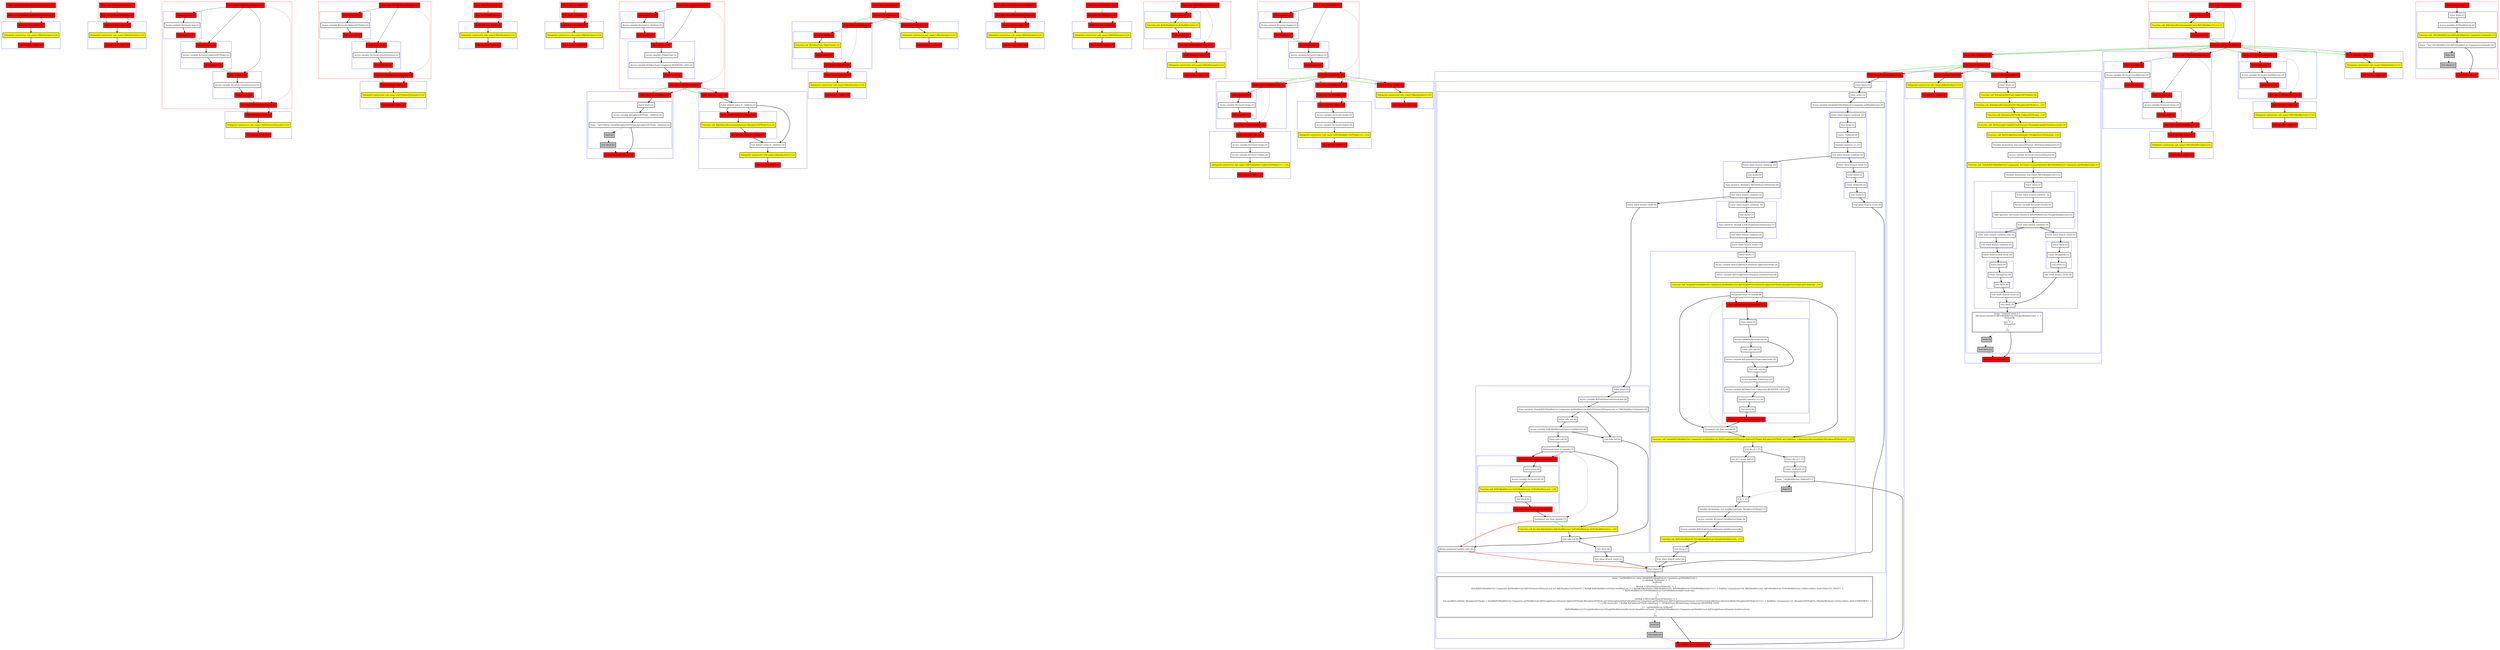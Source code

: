 digraph kt44814_kt {
    graph [nodesep=3]
    node [shape=box penwidth=2]
    edge [penwidth=2]

    subgraph cluster_0 {
        color=red
        0 [label="Enter class FlyweightCapableTreeStructure [1]" style="filled" fillcolor=red];
        1 [label="Exit class FlyweightCapableTreeStructure [1]" style="filled" fillcolor=red];
    }
    subgraph cluster_1 {
        color=blue
        2 [label="Enter function <init> [2]" style="filled" fillcolor=red];
        3 [label="Delegated constructor call: super<R|kotlin/Any|>() [2]" style="filled" fillcolor=yellow];
        4 [label="Exit function <init> [2]" style="filled" fillcolor=red];
    }
    0 -> {1} [color=green];
    1 -> {2} [color=green];
    1 -> {2} [style=dashed];
    2 -> {3};
    3 -> {4};

    subgraph cluster_2 {
        color=red
        5 [label="Enter class FirSourceElement [1]" style="filled" fillcolor=red];
        6 [label="Exit class FirSourceElement [1]" style="filled" fillcolor=red];
    }
    subgraph cluster_3 {
        color=blue
        7 [label="Enter function <init> [2]" style="filled" fillcolor=red];
        8 [label="Delegated constructor call: super<R|kotlin/Any|>() [2]" style="filled" fillcolor=yellow];
        9 [label="Exit function <init> [2]" style="filled" fillcolor=red];
    }
    5 -> {6} [color=green];
    6 -> {7} [color=green];
    6 -> {7} [style=dashed];
    7 -> {8};
    8 -> {9};

    subgraph cluster_4 {
        color=red
        10 [label="Enter class FirPsiSourceElement [1]" style="filled" fillcolor=red];
        subgraph cluster_5 {
            color=blue
            11 [label="Enter property [2]" style="filled" fillcolor=red];
            12 [label="Access variable R|<local>/psi| [2]"];
            13 [label="Exit property [2]" style="filled" fillcolor=red];
        }
        subgraph cluster_6 {
            color=blue
            14 [label="Enter property [2]" style="filled" fillcolor=red];
            15 [label="Access variable R|<local>/lighterASTNode| [2]"];
            16 [label="Exit property [2]" style="filled" fillcolor=red];
        }
        subgraph cluster_7 {
            color=blue
            17 [label="Enter property [2]" style="filled" fillcolor=red];
            18 [label="Access variable R|<local>/treeStructure| [2]"];
            19 [label="Exit property [2]" style="filled" fillcolor=red];
        }
        20 [label="Exit class FirPsiSourceElement [1]" style="filled" fillcolor=red];
    }
    subgraph cluster_8 {
        color=blue
        21 [label="Enter function <init> [2]" style="filled" fillcolor=red];
        22 [label="Delegated constructor call: super<R|FirSourceElement|>() [2]" style="filled" fillcolor=yellow];
        23 [label="Exit function <init> [2]" style="filled" fillcolor=red];
    }
    10 -> {20} [style=dotted];
    10 -> {11 14 17} [style=dashed];
    11 -> {12};
    12 -> {13};
    13 -> {14} [color=green];
    14 -> {15};
    15 -> {16};
    16 -> {17} [color=green];
    17 -> {18};
    18 -> {19};
    19 -> {20} [color=green];
    20 -> {21} [color=green];
    20 -> {21} [style=dashed];
    21 -> {22};
    22 -> {23};

    subgraph cluster_9 {
        color=red
        24 [label="Enter class FirLightSourceElement [1]" style="filled" fillcolor=red];
        subgraph cluster_10 {
            color=blue
            25 [label="Enter property [2]" style="filled" fillcolor=red];
            26 [label="Access variable R|<local>/lighterASTNode| [2]"];
            27 [label="Exit property [2]" style="filled" fillcolor=red];
        }
        subgraph cluster_11 {
            color=blue
            28 [label="Enter property [2]" style="filled" fillcolor=red];
            29 [label="Access variable R|<local>/treeStructure| [2]"];
            30 [label="Exit property [2]" style="filled" fillcolor=red];
        }
        31 [label="Exit class FirLightSourceElement [1]" style="filled" fillcolor=red];
    }
    subgraph cluster_12 {
        color=blue
        32 [label="Enter function <init> [2]" style="filled" fillcolor=red];
        33 [label="Delegated constructor call: super<R|FirSourceElement|>() [2]" style="filled" fillcolor=yellow];
        34 [label="Exit function <init> [2]" style="filled" fillcolor=red];
    }
    24 -> {31} [style=dotted];
    24 -> {25 28} [style=dashed];
    25 -> {26};
    26 -> {27};
    27 -> {28} [color=green];
    28 -> {29};
    29 -> {30};
    30 -> {31} [color=green];
    31 -> {32} [color=green];
    31 -> {32} [style=dashed];
    32 -> {33};
    33 -> {34};

    subgraph cluster_13 {
        color=red
        35 [label="Enter class PsiElement [1]" style="filled" fillcolor=red];
        36 [label="Exit class PsiElement [1]" style="filled" fillcolor=red];
    }
    subgraph cluster_14 {
        color=blue
        37 [label="Enter function <init> [2]" style="filled" fillcolor=red];
        38 [label="Delegated constructor call: super<R|kotlin/Any|>() [2]" style="filled" fillcolor=yellow];
        39 [label="Exit function <init> [2]" style="filled" fillcolor=red];
    }
    35 -> {36} [color=green];
    36 -> {37} [color=green];
    36 -> {37} [style=dashed];
    37 -> {38};
    38 -> {39};

    subgraph cluster_15 {
        color=red
        40 [label="Enter class ASTNode [1]" style="filled" fillcolor=red];
        41 [label="Exit class ASTNode [1]" style="filled" fillcolor=red];
    }
    subgraph cluster_16 {
        color=blue
        42 [label="Enter function <init> [2]" style="filled" fillcolor=red];
        43 [label="Delegated constructor call: super<R|kotlin/Any|>() [2]" style="filled" fillcolor=yellow];
        44 [label="Exit function <init> [2]" style="filled" fillcolor=red];
    }
    40 -> {41} [color=green];
    41 -> {42} [color=green];
    41 -> {42} [style=dashed];
    42 -> {43};
    43 -> {44};

    subgraph cluster_17 {
        color=red
        45 [label="Enter class LighterASTNode [1]" style="filled" fillcolor=red];
        subgraph cluster_18 {
            color=blue
            46 [label="Enter property [2]" style="filled" fillcolor=red];
            47 [label="Access variable R|<local>/_children| [2]"];
            48 [label="Exit property [2]" style="filled" fillcolor=red];
        }
        subgraph cluster_19 {
            color=blue
            49 [label="Enter property [2]" style="filled" fillcolor=red];
            50 [label="Access qualifier /TokenType [2]"];
            51 [label="Access variable R|/TokenType.Companion.MODIFIER_LIST| [2]"];
            52 [label="Exit property [2]" style="filled" fillcolor=red];
        }
        53 [label="Exit class LighterASTNode [1]" style="filled" fillcolor=red];
    }
    subgraph cluster_20 {
        color=blue
        54 [label="Enter function getChildren [2]" style="filled" fillcolor=red];
        subgraph cluster_21 {
            color=blue
            55 [label="Enter block [2]"];
            56 [label="Access variable R|/LighterASTNode._children| [2]"];
            57 [label="Jump: ^getChildren this@R|/LighterASTNode|.R|/LighterASTNode._children| [2]"];
            58 [label="Stub [2]" style="filled" fillcolor=gray];
            59 [label="Exit block [2]" style="filled" fillcolor=gray];
        }
        60 [label="Exit function getChildren [2]" style="filled" fillcolor=red];
    }
    subgraph cluster_22 {
        color=blue
        61 [label="Enter function <init> [2]" style="filled" fillcolor=red];
        62 [label="Enter default value of _children [2]"];
        subgraph cluster_23 {
            color=blue
            63 [label="Enter default value of _children [3]" style="filled" fillcolor=red];
            64 [label="Function call: R|kotlin/collections/emptyList|<R|LighterASTNode?|>() [3]" style="filled" fillcolor=yellow];
            65 [label="Exit default value of _children [3]" style="filled" fillcolor=red];
        }
        66 [label="Exit default value of _children [2]"];
        67 [label="Delegated constructor call: super<R|kotlin/Any|>() [2]" style="filled" fillcolor=yellow];
        68 [label="Exit function <init> [2]" style="filled" fillcolor=red];
    }
    45 -> {53} [style=dotted];
    45 -> {46 49} [style=dashed];
    46 -> {47};
    47 -> {48};
    48 -> {49} [color=green];
    49 -> {50};
    50 -> {51};
    51 -> {52};
    52 -> {53} [color=green];
    53 -> {54 61} [color=green];
    53 -> {54 61} [style=dashed];
    54 -> {55};
    55 -> {56};
    56 -> {57};
    57 -> {60};
    57 -> {58} [style=dotted];
    58 -> {59} [style=dotted];
    59 -> {60} [style=dotted];
    61 -> {62};
    62 -> {63 66};
    62 -> {63} [style=dashed];
    63 -> {64};
    64 -> {65};
    65 -> {66};
    66 -> {67};
    67 -> {68};

    subgraph cluster_24 {
        color=red
        69 [label="Enter class TokenType [1]" style="filled" fillcolor=red];
        70 [label="Exit class TokenType [1]" style="filled" fillcolor=red];
    }
    subgraph cluster_25 {
        color=blue
        71 [label="Enter class Companion [2]" style="filled" fillcolor=red];
        subgraph cluster_26 {
            color=blue
            72 [label="Enter property [3]" style="filled" fillcolor=red];
            73 [label="Function call: R|/TokenType.TokenType|() [3]" style="filled" fillcolor=yellow];
            74 [label="Exit property [3]" style="filled" fillcolor=red];
        }
        75 [label="Exit class Companion [2]" style="filled" fillcolor=red];
    }
    subgraph cluster_27 {
        color=blue
        76 [label="Enter function <init> [3]" style="filled" fillcolor=red];
        77 [label="Delegated constructor call: super<R|kotlin/Any|>() [3]" style="filled" fillcolor=yellow];
        78 [label="Exit function <init> [3]" style="filled" fillcolor=red];
    }
    subgraph cluster_28 {
        color=blue
        79 [label="Enter function <init> [2]" style="filled" fillcolor=red];
        80 [label="Delegated constructor call: super<R|kotlin/Any|>() [2]" style="filled" fillcolor=yellow];
        81 [label="Exit function <init> [2]" style="filled" fillcolor=red];
    }
    69 -> {70} [color=green];
    70 -> {71 79} [color=green];
    70 -> {71 79} [style=dashed];
    71 -> {75} [style=dotted];
    71 -> {72} [style=dashed];
    72 -> {73};
    73 -> {74};
    74 -> {75} [color=green];
    75 -> {76} [color=green];
    75 -> {76} [style=dashed];
    76 -> {77};
    77 -> {78};
    79 -> {80};
    80 -> {81};

    subgraph cluster_29 {
        color=red
        82 [label="Enter class KtModifierKeywordToken [1]" style="filled" fillcolor=red];
        83 [label="Exit class KtModifierKeywordToken [1]" style="filled" fillcolor=red];
    }
    subgraph cluster_30 {
        color=blue
        84 [label="Enter function <init> [2]" style="filled" fillcolor=red];
        85 [label="Delegated constructor call: super<R|kotlin/Any|>() [2]" style="filled" fillcolor=yellow];
        86 [label="Exit function <init> [2]" style="filled" fillcolor=red];
    }
    82 -> {83} [color=green];
    83 -> {84} [color=green];
    83 -> {84} [style=dashed];
    84 -> {85};
    85 -> {86};

    subgraph cluster_31 {
        color=red
        87 [label="Enter class KtModifierList [1]" style="filled" fillcolor=red];
        88 [label="Exit class KtModifierList [1]" style="filled" fillcolor=red];
    }
    subgraph cluster_32 {
        color=blue
        89 [label="Enter function <init> [2]" style="filled" fillcolor=red];
        90 [label="Delegated constructor call: super<R|PsiElement|>() [2]" style="filled" fillcolor=yellow];
        91 [label="Exit function <init> [2]" style="filled" fillcolor=red];
    }
    87 -> {88} [color=green];
    88 -> {89} [color=green];
    88 -> {89} [style=dashed];
    89 -> {90};
    90 -> {91};

    subgraph cluster_33 {
        color=red
        92 [label="Enter class KtModifierListOwner [1]" style="filled" fillcolor=red];
        subgraph cluster_34 {
            color=blue
            93 [label="Enter property [2]" style="filled" fillcolor=red];
            94 [label="Function call: R|/KtModifierList.KtModifierList|() [2]" style="filled" fillcolor=yellow];
            95 [label="Exit property [2]" style="filled" fillcolor=red];
        }
        96 [label="Exit class KtModifierListOwner [1]" style="filled" fillcolor=red];
    }
    subgraph cluster_35 {
        color=blue
        97 [label="Enter function <init> [2]" style="filled" fillcolor=red];
        98 [label="Delegated constructor call: super<R|PsiElement|>() [2]" style="filled" fillcolor=yellow];
        99 [label="Exit function <init> [2]" style="filled" fillcolor=red];
    }
    92 -> {96} [style=dotted];
    92 -> {93} [style=dashed];
    93 -> {94};
    94 -> {95};
    95 -> {96} [color=green];
    96 -> {97} [color=green];
    96 -> {97} [style=dashed];
    97 -> {98};
    98 -> {99};

    subgraph cluster_36 {
        color=red
        100 [label="Enter class FirModifier [1]" style="filled" fillcolor=red];
        subgraph cluster_37 {
            color=blue
            101 [label="Enter property [2]" style="filled" fillcolor=red];
            102 [label="Access variable R|<local>/node| [2]"];
            103 [label="Exit property [2]" style="filled" fillcolor=red];
        }
        subgraph cluster_38 {
            color=blue
            104 [label="Enter property [2]" style="filled" fillcolor=red];
            105 [label="Access variable R|<local>/token| [2]"];
            106 [label="Exit property [2]" style="filled" fillcolor=red];
        }
        107 [label="Exit class FirModifier [1]" style="filled" fillcolor=red];
    }
    subgraph cluster_39 {
        color=blue
        108 [label="Enter class FirLightModifier [2]" style="filled" fillcolor=red];
        subgraph cluster_40 {
            color=blue
            109 [label="Enter property [3]" style="filled" fillcolor=red];
            110 [label="Access variable R|<local>/tree| [3]"];
            111 [label="Exit property [3]" style="filled" fillcolor=red];
        }
        112 [label="Exit class FirLightModifier [2]" style="filled" fillcolor=red];
    }
    subgraph cluster_41 {
        color=blue
        113 [label="Enter function <init> [3]" style="filled" fillcolor=red];
        114 [label="Access variable R|<local>/node| [4]"];
        115 [label="Access variable R|<local>/token| [4]"];
        116 [label="Delegated constructor call: super<R|FirModifier<LighterASTNode>|>(...) [3]" style="filled" fillcolor=yellow];
        117 [label="Exit function <init> [3]" style="filled" fillcolor=red];
    }
    subgraph cluster_42 {
        color=blue
        118 [label="Enter class FirPsiModifier [2]" style="filled" fillcolor=red];
        119 [label="Exit class FirPsiModifier [2]" style="filled" fillcolor=red];
    }
    subgraph cluster_43 {
        color=blue
        120 [label="Enter function <init> [3]" style="filled" fillcolor=red];
        121 [label="Access variable R|<local>/node| [4]"];
        122 [label="Access variable R|<local>/token| [4]"];
        123 [label="Delegated constructor call: super<R|FirModifier<ASTNode>|>(...) [3]" style="filled" fillcolor=yellow];
        124 [label="Exit function <init> [3]" style="filled" fillcolor=red];
    }
    subgraph cluster_44 {
        color=blue
        125 [label="Enter function <init> [2]" style="filled" fillcolor=red];
        126 [label="Delegated constructor call: super<R|kotlin/Any|>() [2]" style="filled" fillcolor=yellow];
        127 [label="Exit function <init> [2]" style="filled" fillcolor=red];
    }
    100 -> {107} [style=dotted];
    100 -> {101 104} [style=dashed];
    101 -> {102};
    102 -> {103};
    103 -> {104} [color=green];
    104 -> {105};
    105 -> {106};
    106 -> {107} [color=green];
    107 -> {108 118 125} [color=green];
    107 -> {108 118 125} [style=dashed];
    108 -> {112} [style=dotted];
    108 -> {109} [style=dashed];
    109 -> {110};
    110 -> {111};
    111 -> {112} [color=green];
    112 -> {113} [color=green];
    112 -> {113} [style=dashed];
    113 -> {114};
    114 -> {115};
    115 -> {116};
    116 -> {117};
    118 -> {119} [color=green];
    119 -> {120} [color=green];
    119 -> {120} [style=dashed];
    120 -> {121};
    121 -> {122};
    122 -> {123};
    123 -> {124};
    125 -> {126};
    126 -> {127};

    subgraph cluster_45 {
        color=red
        128 [label="Enter class FirModifierList [1]" style="filled" fillcolor=red];
        subgraph cluster_46 {
            color=blue
            129 [label="Enter property [2]" style="filled" fillcolor=red];
            130 [label="Function call: R|kotlin/collections/emptyList|<R|FirModifier<*>|>() [2]" style="filled" fillcolor=yellow];
            131 [label="Exit property [2]" style="filled" fillcolor=red];
        }
        132 [label="Exit class FirModifierList [1]" style="filled" fillcolor=red];
    }
    subgraph cluster_47 {
        color=blue
        133 [label="Enter class Companion [2]" style="filled" fillcolor=red];
        134 [label="Exit class Companion [2]" style="filled" fillcolor=red];
    }
    subgraph cluster_48 {
        color=blue
        135 [label="Enter function boxImpl [3]" style="filled" fillcolor=red];
        subgraph cluster_49 {
            color=blue
            136 [label="Enter block [3]"];
            137 [label="Function call: R|/LighterASTNode.LighterASTNode|() [6]" style="filled" fillcolor=yellow];
            138 [label="Function call: R|kotlin/collections/listOf|<R|LighterASTNode|>(...) [5]" style="filled" fillcolor=yellow];
            139 [label="Function call: R|/LighterASTNode.LighterASTNode|(...) [4]" style="filled" fillcolor=yellow];
            140 [label="Function call: R|/FlyweightCapableTreeStructure.FlyweightCapableTreeStructure|() [4]" style="filled" fillcolor=yellow];
            141 [label="Function call: R|/FirLightSourceElement.FirLightSourceElement|(...) [3]" style="filled" fillcolor=yellow];
            142 [label="Variable declaration: lval sourceElement: R|FirSourceElement?| [3]"];
            143 [label="Access variable R|<local>/sourceElement| [4]"];
            144 [label="Function call: (this@R|/FirModifierList.Companion|, R|<local>/sourceElement|).R|/FirModifierList.Companion.getModifierList|() [3]" style="filled" fillcolor=yellow];
            145 [label="Variable declaration: lval result: R|FirModifierList?| [3]"];
            subgraph cluster_50 {
                color=blue
                146 [label="Enter when [3]"];
                subgraph cluster_51 {
                    color=blue
                    147 [label="Enter when branch condition  [4]"];
                    148 [label="Access variable R|<local>/result| [5]"];
                    149 [label="Type operator: (R|<local>/result| is R|FirModifierList.FirLightModifierList|) [5]"];
                    150 [label="Exit when branch condition [4]"];
                }
                subgraph cluster_52 {
                    color=blue
                    151 [label="Enter when branch condition else [5]"];
                    152 [label="Exit when branch condition [5]"];
                }
                153 [label="Enter when branch result [6]"];
                subgraph cluster_53 {
                    color=blue
                    154 [label="Enter block [6]"];
                    155 [label="Const: String(Fail) [6]"];
                    156 [label="Exit block [6]"];
                }
                157 [label="Exit when branch result [5]"];
                158 [label="Enter when branch result [5]"];
                subgraph cluster_54 {
                    color=blue
                    159 [label="Enter block [5]"];
                    160 [label="Const: String(OK) [5]"];
                    161 [label="Exit block [5]"];
                }
                162 [label="Exit when branch result [4]"];
                163 [label="Exit when [3]"];
            }
            164 [label="Jump: ^boxImpl when () {
    (R|<local>/result| is R|FirModifierList.FirLightModifierList|) ->  {
        String(OK)
    }
    else ->  {
        String(Fail)
    }
}
 [3]"];
            165 [label="Stub [3]" style="filled" fillcolor=gray];
            166 [label="Exit block [3]" style="filled" fillcolor=gray];
        }
        167 [label="Exit function boxImpl [3]" style="filled" fillcolor=red];
    }
    subgraph cluster_55 {
        color=blue
        168 [label="Enter function getModifierList [3]" style="filled" fillcolor=red];
        subgraph cluster_56 {
            color=blue
            169 [label="Enter block [3]"];
            subgraph cluster_57 {
                color=blue
                170 [label="Enter when [3]"];
                171 [label="Access variable this@R|/FirModifierList.Companion.getModifierList| [4]"];
                subgraph cluster_58 {
                    color=blue
                    172 [label="Enter when branch condition  [4]"];
                    173 [label="Exit $subj [5]"];
                    174 [label="Const: Null(null) [5]"];
                    175 [label="Equality operator == [5]"];
                    176 [label="Exit when branch condition [4]"];
                }
                subgraph cluster_59 {
                    color=blue
                    177 [label="Enter when branch condition  [5]"];
                    178 [label="Exit $subj [6]"];
                    179 [label="Type operator: ($subj$ is R|FirPsiSourceElement|) [6]"];
                    180 [label="Exit when branch condition [5]"];
                }
                subgraph cluster_60 {
                    color=blue
                    181 [label="Enter when branch condition  [6]"];
                    182 [label="Exit $subj [7]"];
                    183 [label="Type operator: ($subj$ is R|FirLightSourceElement|) [7]"];
                    184 [label="Exit when branch condition [6]"];
                }
                185 [label="Enter when branch result [7]"];
                subgraph cluster_61 {
                    color=blue
                    186 [label="Enter block [7]"];
                    187 [label="Access variable R|/FirLightSourceElement.lighterASTNode| [9]"];
                    188 [label="Access variable R|/FirLightSourceElement.treeStructure| [9]"];
                    189 [label="Function call: this@R|/FirModifierList.Companion.getModifierList|.R|/FirLightSourceElement.lighterASTNode|.R|/LighterASTNode.getChildren|(...) [8]" style="filled" fillcolor=yellow];
                    190 [label="Postponed enter to lambda [8]"];
                    subgraph cluster_62 {
                        color=blue
                        191 [label="Enter function anonymousFunction [9]" style="filled" fillcolor=red];
                        subgraph cluster_63 {
                            color=blue
                            192 [label="Enter block [9]"];
                            193 [label="Access variable R|<local>/it| [9]"];
                            194 [label="Enter safe call [9]"];
                            195 [label="Access variable R|/LighterASTNode.tokenType| [9]"];
                            196 [label="Exit safe call [9]"];
                            197 [label="Access qualifier /TokenType [9]"];
                            198 [label="Access variable R|/TokenType.Companion.MODIFIER_LIST| [9]"];
                            199 [label="Equality operator == [9]"];
                            200 [label="Exit block [9]"];
                        }
                        201 [label="Exit function anonymousFunction [9]" style="filled" fillcolor=red];
                    }
                    202 [label="Postponed exit from lambda [8]"];
                    203 [label="Function call: this@R|/FirModifierList.Companion.getModifierList|.R|/FirLightSourceElement.lighterASTNode|.R|/LighterASTNode.getChildren|(...).R|kotlin/collections/find|<R|LighterASTNode?|>(...) [7]" style="filled" fillcolor=yellow];
                    204 [label="Exit lhs of ?: [7]"];
                    205 [label="Enter rhs of ?: [7]"];
                    206 [label="Const: Null(null) [7]"];
                    207 [label="Jump: ^getModifierList Null(null) [7]"];
                    208 [label="Stub [7]" style="filled" fillcolor=gray];
                    209 [label="Lhs of ?: is not null [7]"];
                    210 [label="Exit ?: [7]"];
                    211 [label="Variable declaration: lval modifierListNode: R|LighterASTNode| [7]"];
                    212 [label="Access variable R|<local>/modifierListNode| [8]"];
                    213 [label="Access variable R|/FirLightSourceElement.treeStructure| [8]"];
                    214 [label="Function call: R|/FirModifierList.FirLightModifierList.FirLightModifierList|(...) [7]" style="filled" fillcolor=yellow];
                    215 [label="Exit block [7]"];
                }
                216 [label="Exit when branch result [6]"];
                217 [label="Enter when branch result [6]"];
                subgraph cluster_64 {
                    color=blue
                    218 [label="Enter block [6]"];
                    219 [label="Access variable R|/FirPsiSourceElement.psi| [6]"];
                    220 [label="Type operator: (this@R|/FirModifierList.Companion.getModifierList|.R|/FirPsiSourceElement.psi| as? R|KtModifierListOwner|) [6]"];
                    221 [label="Enter safe call [6]"];
                    222 [label="Access variable R|/KtModifierListOwner.modifierList| [6]"];
                    223 [label="Enter safe call [6]"];
                    224 [label="Postponed enter to lambda [7]"];
                    subgraph cluster_65 {
                        color=blue
                        225 [label="Enter function anonymousFunction [8]" style="filled" fillcolor=red];
                        subgraph cluster_66 {
                            color=blue
                            226 [label="Enter block [8]"];
                            227 [label="Access variable R|<local>/it| [9]"];
                            228 [label="Function call: R|/FirModifierList.FirPsiModifierList.FirPsiModifierList|(...) [8]" style="filled" fillcolor=yellow];
                            229 [label="Exit block [8]"];
                        }
                        230 [label="Exit function anonymousFunction [8]" style="filled" fillcolor=red];
                    }
                    231 [label="Postponed exit from lambda [7]"];
                    232 [label="Function call: $subj$.R|kotlin/let|<R|KtModifierList|, R|FirModifierList.FirPsiModifierList|>(...) [6]" style="filled" fillcolor=yellow];
                    233 [label="Exit safe call [6]"];
                    234 [label="Exit safe call [6]"];
                    235 [label="Exit block [6]"];
                }
                236 [label="Exit when branch result [5]"];
                237 [label="Merge postponed lambda exits [6]"];
                238 [label="Enter when branch result [5]"];
                subgraph cluster_67 {
                    color=blue
                    239 [label="Enter block [5]"];
                    240 [label="Const: Null(null) [5]"];
                    241 [label="Exit block [5]"];
                }
                242 [label="Exit when branch result [4]"];
                243 [label="Exit when [3]"];
            }
            244 [label="Jump: ^getModifierList when (this@R|/FirModifierList.Companion.getModifierList|) {
    ==($subj$, Null(null)) ->  {
        Null(null)
    }
    ($subj$ is R|FirPsiSourceElement|) ->  {
        (this@R|/FirModifierList.Companion.getModifierList|.R|/FirPsiSourceElement.psi| as? R|KtModifierListOwner|)?.{ $subj$.R|/KtModifierListOwner.modifierList| }?.{ $subj$.R|kotlin/let|<R|KtModifierList|, R|FirModifierList.FirPsiModifierList|>(<L> = let@fun <anonymous>(it: R|KtModifierList|): R|FirModifierList.FirPsiModifierList| <inline=Inline, kind=EXACTLY_ONCE>  {
            ^ R|/FirModifierList.FirPsiModifierList.FirPsiModifierList|(R|<local>/it|)
        }
        ) }
    }
    ($subj$ is R|FirLightSourceElement|) ->  {
        lval modifierListNode: R|LighterASTNode| = this@R|/FirModifierList.Companion.getModifierList|.R|/FirLightSourceElement.lighterASTNode|.R|/LighterASTNode.getChildren|(this@R|/FirModifierList.Companion.getModifierList|.R|/FirLightSourceElement.treeStructure|).R|kotlin/collections/find|<R|LighterASTNode?|>(<L> = find@fun <anonymous>(it: R|LighterASTNode?|): R|kotlin/Boolean| <inline=Inline, kind=UNKNOWN>  {
            ^ ==(R|<local>/it|?.{ $subj$.R|/LighterASTNode.tokenType| }, Q|TokenType|.R|/TokenType.Companion.MODIFIER_LIST|)
        }
        ) ?: ^getModifierList Null(null)
        R|/FirModifierList.FirLightModifierList.FirLightModifierList|(R|<local>/modifierListNode|, this@R|/FirModifierList.Companion.getModifierList|.R|/FirLightSourceElement.treeStructure|)
    }
}
 [3]"];
            245 [label="Stub [3]" style="filled" fillcolor=gray];
            246 [label="Exit block [3]" style="filled" fillcolor=gray];
        }
        247 [label="Exit function getModifierList [3]" style="filled" fillcolor=red];
    }
    subgraph cluster_68 {
        color=blue
        248 [label="Enter function <init> [3]" style="filled" fillcolor=red];
        249 [label="Delegated constructor call: super<R|kotlin/Any|>() [3]" style="filled" fillcolor=yellow];
        250 [label="Exit function <init> [3]" style="filled" fillcolor=red];
    }
    subgraph cluster_69 {
        color=blue
        251 [label="Enter class FirLightModifierList [2]" style="filled" fillcolor=red];
        subgraph cluster_70 {
            color=blue
            252 [label="Enter property [3]" style="filled" fillcolor=red];
            253 [label="Access variable R|<local>/modifierList| [3]"];
            254 [label="Exit property [3]" style="filled" fillcolor=red];
        }
        subgraph cluster_71 {
            color=blue
            255 [label="Enter property [3]" style="filled" fillcolor=red];
            256 [label="Access variable R|<local>/tree| [3]"];
            257 [label="Exit property [3]" style="filled" fillcolor=red];
        }
        258 [label="Exit class FirLightModifierList [2]" style="filled" fillcolor=red];
    }
    subgraph cluster_72 {
        color=blue
        259 [label="Enter function <init> [3]" style="filled" fillcolor=red];
        260 [label="Delegated constructor call: super<R|FirModifierList|>() [3]" style="filled" fillcolor=yellow];
        261 [label="Exit function <init> [3]" style="filled" fillcolor=red];
    }
    subgraph cluster_73 {
        color=blue
        262 [label="Enter class FirPsiModifierList [2]" style="filled" fillcolor=red];
        subgraph cluster_74 {
            color=blue
            263 [label="Enter property [3]" style="filled" fillcolor=red];
            264 [label="Access variable R|<local>/modifierList| [3]"];
            265 [label="Exit property [3]" style="filled" fillcolor=red];
        }
        266 [label="Exit class FirPsiModifierList [2]" style="filled" fillcolor=red];
    }
    subgraph cluster_75 {
        color=blue
        267 [label="Enter function <init> [3]" style="filled" fillcolor=red];
        268 [label="Delegated constructor call: super<R|FirModifierList|>() [3]" style="filled" fillcolor=yellow];
        269 [label="Exit function <init> [3]" style="filled" fillcolor=red];
    }
    subgraph cluster_76 {
        color=blue
        270 [label="Enter function <init> [2]" style="filled" fillcolor=red];
        271 [label="Delegated constructor call: super<R|kotlin/Any|>() [2]" style="filled" fillcolor=yellow];
        272 [label="Exit function <init> [2]" style="filled" fillcolor=red];
    }
    128 -> {132} [style=dotted];
    128 -> {129} [style=dashed];
    129 -> {130};
    130 -> {131};
    131 -> {132} [color=green];
    132 -> {133 251 262 270} [color=green];
    132 -> {133 251 262 270} [style=dashed];
    133 -> {134} [color=green];
    134 -> {135 168 248} [color=green];
    134 -> {135 168 248} [style=dashed];
    135 -> {136};
    136 -> {137};
    137 -> {138};
    138 -> {139};
    139 -> {140};
    140 -> {141};
    141 -> {142};
    142 -> {143};
    143 -> {144};
    144 -> {145};
    145 -> {146};
    146 -> {147};
    147 -> {148};
    148 -> {149};
    149 -> {150};
    150 -> {151 158};
    151 -> {152};
    152 -> {153};
    153 -> {154};
    154 -> {155};
    155 -> {156};
    156 -> {157};
    157 -> {163};
    158 -> {159};
    159 -> {160};
    160 -> {161};
    161 -> {162};
    162 -> {163};
    163 -> {164};
    164 -> {167};
    164 -> {165} [style=dotted];
    165 -> {166} [style=dotted];
    166 -> {167} [style=dotted];
    168 -> {169};
    169 -> {170};
    170 -> {171};
    171 -> {172};
    172 -> {173};
    173 -> {174};
    174 -> {175};
    175 -> {176};
    176 -> {177 238};
    177 -> {178};
    178 -> {179};
    179 -> {180};
    180 -> {181 217};
    181 -> {182};
    182 -> {183};
    183 -> {184};
    184 -> {185};
    185 -> {186};
    186 -> {187};
    187 -> {188};
    188 -> {189};
    189 -> {190};
    190 -> {191 202 203};
    190 -> {191} [style=dashed];
    191 -> {192};
    192 -> {193};
    193 -> {194 196};
    194 -> {195};
    195 -> {196};
    196 -> {197};
    197 -> {198};
    198 -> {199};
    199 -> {200};
    200 -> {201};
    201 -> {202};
    202 -> {203};
    202 -> {190} [color=green style=dashed];
    203 -> {204};
    204 -> {205 209};
    205 -> {206};
    206 -> {207};
    207 -> {247};
    207 -> {208} [style=dotted];
    208 -> {210} [style=dotted];
    209 -> {210};
    210 -> {211};
    211 -> {212};
    212 -> {213};
    213 -> {214};
    214 -> {215};
    215 -> {216};
    216 -> {243};
    217 -> {218};
    218 -> {219};
    219 -> {220};
    220 -> {221 233};
    221 -> {222};
    222 -> {223 233};
    223 -> {224};
    224 -> {225 232};
    224 -> {231} [style=dotted];
    224 -> {225} [style=dashed];
    225 -> {226};
    226 -> {227};
    227 -> {228};
    228 -> {229};
    229 -> {230};
    230 -> {231};
    231 -> {232} [color=green];
    231 -> {237} [color=red];
    232 -> {234};
    233 -> {234};
    234 -> {235 237};
    235 -> {236};
    236 -> {243};
    237 -> {243} [color=red];
    238 -> {239};
    239 -> {240};
    240 -> {241};
    241 -> {242};
    242 -> {243};
    243 -> {244};
    244 -> {247};
    244 -> {245} [style=dotted];
    245 -> {246} [style=dotted];
    246 -> {247} [style=dotted];
    248 -> {249};
    249 -> {250};
    251 -> {258} [style=dotted];
    251 -> {252 255} [style=dashed];
    252 -> {253};
    253 -> {254};
    254 -> {255} [color=green];
    255 -> {256};
    256 -> {257};
    257 -> {258} [color=green];
    258 -> {259} [color=green];
    258 -> {259} [style=dashed];
    259 -> {260};
    260 -> {261};
    262 -> {266} [style=dotted];
    262 -> {263} [style=dashed];
    263 -> {264};
    264 -> {265};
    265 -> {266} [color=green];
    266 -> {267} [color=green];
    266 -> {267} [style=dashed];
    267 -> {268};
    268 -> {269};
    270 -> {271};
    271 -> {272};

    subgraph cluster_77 {
        color=red
        273 [label="Enter function box [1]" style="filled" fillcolor=red];
        subgraph cluster_78 {
            color=blue
            274 [label="Enter block [1]"];
            275 [label="Access qualifier /FirModifierList [2]"];
            276 [label="Function call: Q|FirModifierList|.R|/FirModifierList.Companion.boxImpl|() [1]" style="filled" fillcolor=yellow];
            277 [label="Jump: ^box Q|FirModifierList|.R|/FirModifierList.Companion.boxImpl|() [1]"];
            278 [label="Stub [1]" style="filled" fillcolor=gray];
            279 [label="Exit block [1]" style="filled" fillcolor=gray];
        }
        280 [label="Exit function box [1]" style="filled" fillcolor=red];
    }
    273 -> {274};
    274 -> {275};
    275 -> {276};
    276 -> {277};
    277 -> {280};
    277 -> {278} [style=dotted];
    278 -> {279} [style=dotted];
    279 -> {280} [style=dotted];

}
